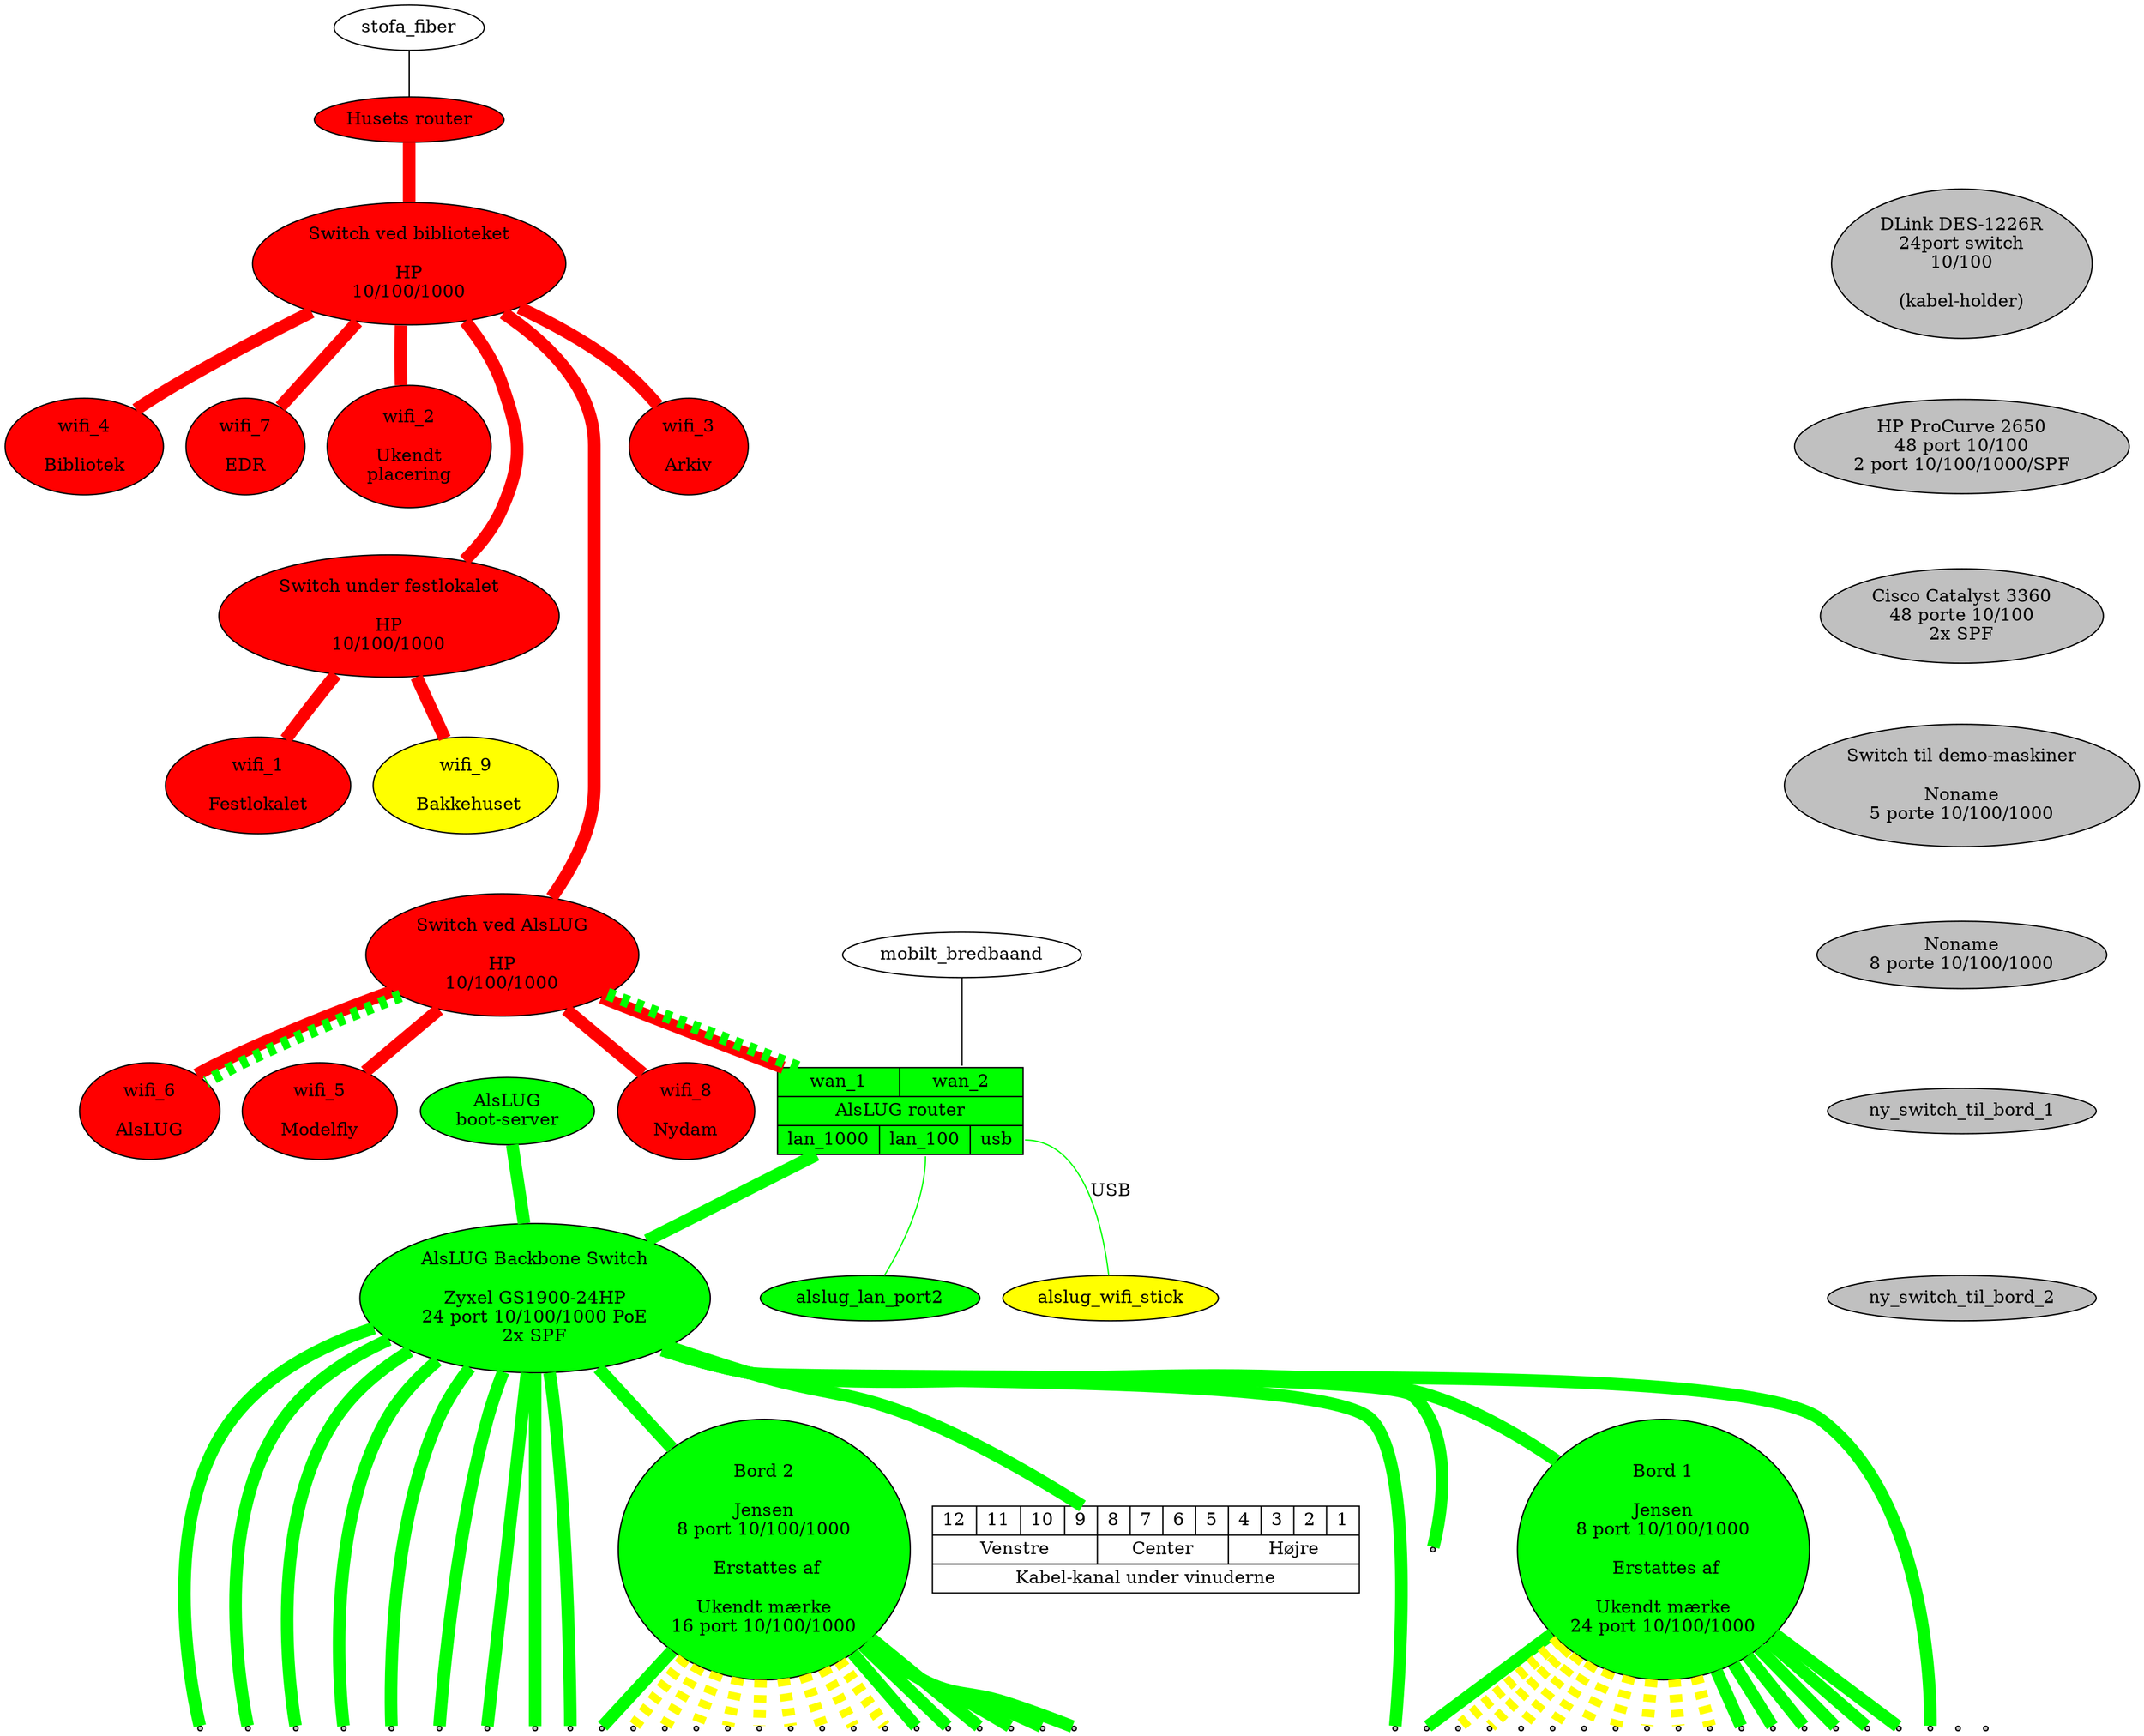 digraph xxx {
#  link_12a [ shape=point ];
#  link_12b [ shape=point ];
#  link_12c [ shape=point ];
  edge [ dir=none penwidth=10 ];

  node [ style=filled fillcolor=red ];
  husets_router [ label="Husets router" ];
  husets_switch_1 [ label="Switch ved biblioteket\n\nHP\n10/100/1000" ];
  husets_switch_2 [ label="Switch ved AlsLUG\n\nHP\n10/100/1000" ];
  festlokale_switch [ label="Switch under festlokalet\n\nHP\n10/100/1000" ];
  wifi_1 [ label=" wifi_1 \n\n Festlokalet "                ];
  wifi_2 [ label=" wifi_2 \n\n Ukendt \n placering "        ];
  wifi_3 [ label=" wifi_3 \n\n Arkiv "                      ];
  wifi_4 [ label=" wifi_4 \n\n Bibliotek "                  ];
  wifi_5 [ label=" wifi_5 \n\n Modelfly "                   ];
  wifi_6 [ label=" wifi_6 \n\n AlsLUG "                     ];
  wifi_7 [ label=" wifi_7 \n\n EDR "                        ];
  wifi_8 [ label=" wifi_8 \n\n Nydam "                      ];
  wifi_9 [ label=" wifi_9 \n\n Bakkehuset" fillcolor=yellow ];
  
  node [ style=filled fillcolor=green ];
  alslug_router [ shape=record label="{{<wan_1> wan_1|<wan_2> wan_2}|AlsLUG router|{<lan_1000> lan_1000|<lan_100> lan_100|<usb> usb}}" ];
  alslug_gl_bootserver [ label="AlsLUG\nboot-server" ];
  alslug_backbone_switch [ label="AlsLUG Backbone Switch\n\nZyxel GS1900-24HP\n24 port 10/100/1000 PoE\n2x SPF"];
  bord_1 [ label="Bord 1\n\nJensen\n8 port 10/100/1000\n\n Erstattes af\n\nUkendt mærke\n24 port 10/100/1000"];
  bord_2 [ label="Bord 2\n\nJensen\n8 port 10/100/1000\n\n Erstattes af\n\nUkendt mærke\n16 port 10/100/1000"];
  alslug_wifi_stick alslug_lan_port2;
  
  // Udstyr som pt ikke bruges
  node [ style=filled fillcolor=gray ];
  switch_24p      [ label="DLink DES-1226R\n24port switch\n10/100\n\n(kabel-holder)"];
  switch_48p      [ label="HP ProCurve 2650\n48 port 10/100\n2 port 10/100/1000/SPF"];
  switch_48p_poe  [ label="Cisco Catalyst 3360\n48 porte 10/100\n2x SPF"];
  switch_5p       [ label="Switch til demo-maskiner\n\nNoname\n5 porte 10/100/1000" ];
  switch_8p       [ label="Noname\n8 porte 10/100/1000"];
  
  switch_24p -> switch_48p -> switch_48p_poe -> switch_5p -> switch_8p -> ny_switch_til_bord_1 -> ny_switch_til_bord_2 -> bord_1 [ color=invis ];
  
  
  node [ style=normal ];
  // Internet forbindelser
  stofa_fiber      -> husets_router:wan_1 [ penwidth=1 fillcolor=black style=filled ];
  mobilt_bredbaand -> alslug_router:wan_2 [ penwidth=1 fillcolor=black style=filled ];
  
  // Husets forbindelser
  edge  [ color=red style=solid ];
  husets_switch_1 -> festlokale_switch -> {             wifi_1                                                  wifi_9 };
  husets_router -> husets_switch_1 -> {                        wifi_2 wifi_3 wifi_4               wifi_7               };
  husets_switch_1 -> husets_switch_2 -> { alslug_router                             wifi_5 wifi_6        wifi_8        };

  // VLAN forbindelser over bakkensbros netværk
  edge  [ color=green style=dashed ];
  husets_switch_2 -> { alslug_router:wan_1 wifi_6 };

  alslug_wifi_stick [ fillcolor=yellow style=filled ];

  // Interne forbindelser
  edge [ color=green style=solid ];
  node [ shape=point ];
  
  {alslug_router:lan_1000 alslug_gl_bootserver} -> alslug_backbone_switch -> { bord_1 bord_2 
                  vindue:1
                  vindue:2
                  vindue:3
                  vindue:4
                  vindue:5
                  vindue:6
                  vindue:7
                  vindue:8
                  vindue:9
                  vindue:10
                  vindue:11
                  vindue:12
                  vinude_left_12  vindue_left_11  vindue_left_10  vindue_left_9
                  vindue_center_8 vindue_center_7 vindue_center_6 vindue_center_5
                  vindue_right_4  vindue_right_3  vindue_right_2  vindue_right_1
                  }

  alslug_router:usb -> alslug_wifi_stick [ penwidth=1 label="USB" ];
  alslug_router:lan_100 -> alslug_lan_port2 [ penwidth=1 ];
  
  bord_1 -> {
                  bord_1_1 bord_1_2 bord_1_3 bord_1_4 bord_1_5 bord_1_6 bord_1_7
                };
  bord_1 -> {
                  bord_1_8 bord_1_9 bord_1_10 bord_1_11 bord_1_12 bord_1_13 bord_1_14 bord_1_15 bord_1_16
                } [ style=dashed color=yellow ];
  bord_2 -> {
                  bord_2_1 bord_2_2 bord_2_3 bord_2_4 bord_2_5 bord_2_6 bord_2_7
                };
  bord_2 -> {
                  bord_2_8 bord_2_9 bord_2_10 bord_2_11 bord_2_12 bord_2_13 bord_2_14 bord_2_15 bord_2_16
                } [ style=dashed color=yellow ];
                
  edge [ color=invis ];
  husets_switch_1 -> wifi_2 -> festlokale_switch -> wifi_1 -> husets_switch_2;

  vindue [ shape=record label="{{ {{<12>12|<11>11|<10>10|<9>9}  | Venstre }|
                                  {{<8>8|<7>7|<6>6|<5>5}        | Center  }|
                                  {{<4>4|<3>3|<2>2|<1>1}        | Højre   }}| Kabel-kanal under vinuderne }}" ];

  subgraph {
    rank = same;
                  vinude;
                  vindue_left_12;   vindue_left_11;   vindue_left_10;   vindue_left_9;
                  vindue_center_8;  vindue_center_7;  vindue_center_6;  vindue_center_5;
                  vindue_right_4;   vindue_right_3;   vindue_right_2;   vindue_right_1;
                  bord_1_1;   bord_1_2;   bord_1_3;   bord_1_4;   bord_1_5;   bord_1_6;   bord_1_7;   bord_1_8;
                  bord_1_9;   bord_1_10;  bord_1_11;  bord_1_12;  bord_1_13;  bord_1_14;  bord_1_15;  bord_1_16;
                  bord_2_1;   bord_2_2;   bord_2_3;   bord_2_4;   bord_2_5;   bord_2_6;   bord_2_7;   bord_2_8;
                  bord_2_9;   bord_2_10;  bord_2_11;  bord_2_12;  bord_2_13;  bord_2_14;  bord_2_15;  bord_2_16;
  }
}

